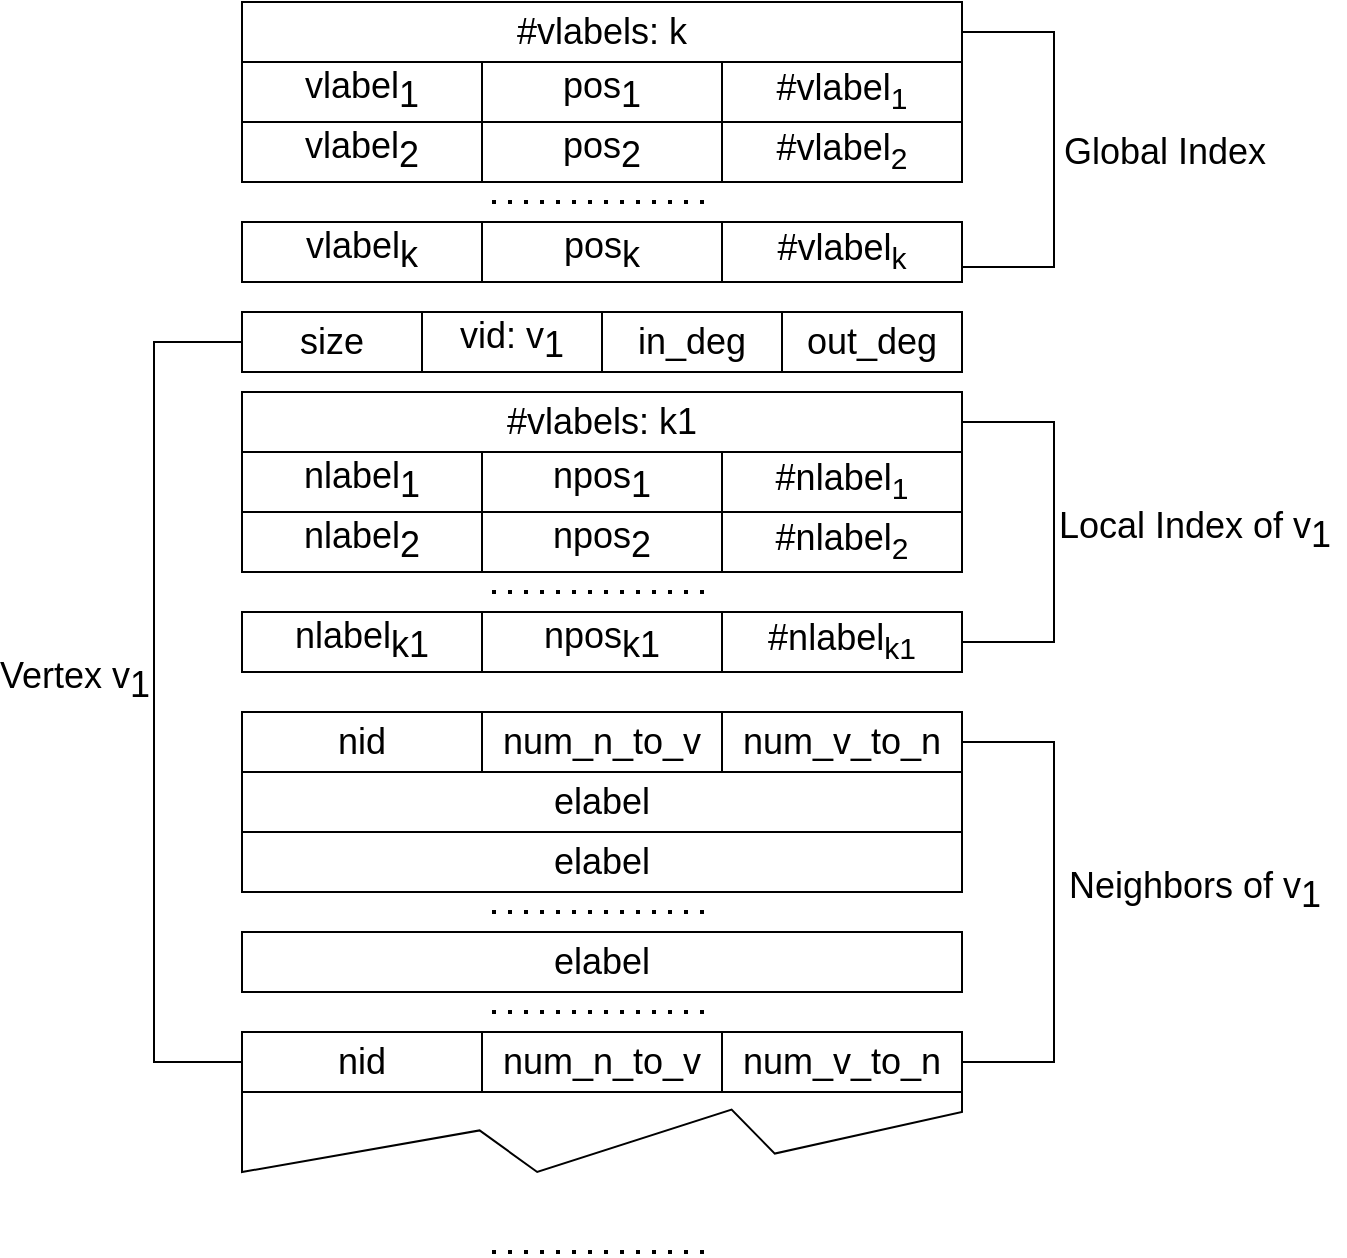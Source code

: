 <mxfile version="14.1.8" type="device"><diagram id="-nu_sZ_7hcwnp6SFdHok" name="Page-1"><mxGraphModel dx="1102" dy="807" grid="1" gridSize="10" guides="1" tooltips="1" connect="1" arrows="1" fold="1" page="1" pageScale="1" pageWidth="827" pageHeight="1169" math="0" shadow="0"><root><mxCell id="0"/><mxCell id="1" parent="0"/><mxCell id="3EB-qwEZo_CReJzb1TH5-4" style="edgeStyle=orthogonalEdgeStyle;rounded=0;orthogonalLoop=1;jettySize=auto;html=1;exitX=1;exitY=0.5;exitDx=0;exitDy=0;entryX=1;entryY=0.75;entryDx=0;entryDy=0;startArrow=none;startFill=0;fontSize=18;endArrow=none;endFill=0;" parent="1" source="lxXTadfLyXNNa9mBWRx5-1" target="lxXTadfLyXNNa9mBWRx5-18" edge="1"><mxGeometry relative="1" as="geometry"><Array as="points"><mxPoint x="640" y="15"/><mxPoint x="640" y="133"/></Array></mxGeometry></mxCell><mxCell id="lxXTadfLyXNNa9mBWRx5-1" value="&lt;font style=&quot;font-size: 18px;&quot;&gt;#vlabels: k&lt;/font&gt;" style="rounded=0;whiteSpace=wrap;html=1;fontSize=18;" parent="1" vertex="1"><mxGeometry x="234" width="360" height="30" as="geometry"/></mxCell><mxCell id="lxXTadfLyXNNa9mBWRx5-6" value="" style="group;fontSize=18;" parent="1" vertex="1" connectable="0"><mxGeometry x="234" y="30" width="360" height="30" as="geometry"/></mxCell><mxCell id="lxXTadfLyXNNa9mBWRx5-3" value="&lt;font style=&quot;font-size: 18px;&quot;&gt;vlabel&lt;sub style=&quot;font-size: 18px;&quot;&gt;1&lt;/sub&gt;&lt;/font&gt;" style="rounded=0;whiteSpace=wrap;html=1;fontSize=18;" parent="lxXTadfLyXNNa9mBWRx5-6" vertex="1"><mxGeometry width="120" height="30" as="geometry"/></mxCell><mxCell id="lxXTadfLyXNNa9mBWRx5-4" value="&lt;font style=&quot;font-size: 18px;&quot;&gt;pos&lt;sub style=&quot;font-size: 18px;&quot;&gt;1&lt;/sub&gt;&lt;/font&gt;" style="rounded=0;whiteSpace=wrap;html=1;fontSize=18;" parent="lxXTadfLyXNNa9mBWRx5-6" vertex="1"><mxGeometry x="120" width="120" height="30" as="geometry"/></mxCell><mxCell id="lxXTadfLyXNNa9mBWRx5-5" value="#vlabel&lt;sub&gt;1&lt;/sub&gt;" style="rounded=0;whiteSpace=wrap;html=1;fontSize=18;" parent="lxXTadfLyXNNa9mBWRx5-6" vertex="1"><mxGeometry x="240" width="120" height="30" as="geometry"/></mxCell><mxCell id="lxXTadfLyXNNa9mBWRx5-7" value="" style="group;fontSize=18;" parent="1" vertex="1" connectable="0"><mxGeometry x="234" y="60" width="360" height="30" as="geometry"/></mxCell><mxCell id="lxXTadfLyXNNa9mBWRx5-8" value="&lt;font style=&quot;font-size: 18px;&quot;&gt;vlabel&lt;sub style=&quot;font-size: 18px;&quot;&gt;2&lt;/sub&gt;&lt;/font&gt;" style="rounded=0;whiteSpace=wrap;html=1;fontSize=18;" parent="lxXTadfLyXNNa9mBWRx5-7" vertex="1"><mxGeometry width="120" height="30" as="geometry"/></mxCell><mxCell id="lxXTadfLyXNNa9mBWRx5-9" value="&lt;font style=&quot;font-size: 18px;&quot;&gt;pos&lt;sub style=&quot;font-size: 18px;&quot;&gt;2&lt;/sub&gt;&lt;/font&gt;" style="rounded=0;whiteSpace=wrap;html=1;fontSize=18;" parent="lxXTadfLyXNNa9mBWRx5-7" vertex="1"><mxGeometry x="120" width="120" height="30" as="geometry"/></mxCell><mxCell id="lxXTadfLyXNNa9mBWRx5-10" value="#vlabel&lt;sub&gt;2&lt;/sub&gt;" style="rounded=0;whiteSpace=wrap;html=1;fontSize=18;" parent="lxXTadfLyXNNa9mBWRx5-7" vertex="1"><mxGeometry x="240" width="120" height="30" as="geometry"/></mxCell><mxCell id="lxXTadfLyXNNa9mBWRx5-15" value="" style="group;fontSize=18;" parent="1" vertex="1" connectable="0"><mxGeometry x="234" y="110" width="360" height="30" as="geometry"/></mxCell><mxCell id="lxXTadfLyXNNa9mBWRx5-16" value="vlabel&lt;span style=&quot;font-size: 18px;&quot;&gt;&lt;sub style=&quot;font-size: 18px;&quot;&gt;k&lt;/sub&gt;&lt;/span&gt;" style="rounded=0;whiteSpace=wrap;html=1;fontSize=18;" parent="lxXTadfLyXNNa9mBWRx5-15" vertex="1"><mxGeometry width="120" height="30" as="geometry"/></mxCell><mxCell id="lxXTadfLyXNNa9mBWRx5-17" value="pos&lt;span style=&quot;font-size: 18px;&quot;&gt;&lt;sub style=&quot;font-size: 18px;&quot;&gt;k&lt;/sub&gt;&lt;/span&gt;" style="rounded=0;whiteSpace=wrap;html=1;fontSize=18;" parent="lxXTadfLyXNNa9mBWRx5-15" vertex="1"><mxGeometry x="120" width="120" height="30" as="geometry"/></mxCell><mxCell id="lxXTadfLyXNNa9mBWRx5-18" value="#vlabel&lt;sub&gt;k&lt;/sub&gt;" style="rounded=0;whiteSpace=wrap;html=1;fontSize=18;" parent="lxXTadfLyXNNa9mBWRx5-15" vertex="1"><mxGeometry x="240" width="120" height="30" as="geometry"/></mxCell><mxCell id="lxXTadfLyXNNa9mBWRx5-19" value="" style="endArrow=none;dashed=1;html=1;dashPattern=1 3;strokeWidth=2;spacing=2;verticalAlign=middle;fontSize=18;" parent="1" edge="1"><mxGeometry width="50" height="50" relative="1" as="geometry"><mxPoint x="359" y="100" as="sourcePoint"/><mxPoint x="469" y="100" as="targetPoint"/></mxGeometry></mxCell><mxCell id="3EB-qwEZo_CReJzb1TH5-2" style="edgeStyle=orthogonalEdgeStyle;rounded=0;orthogonalLoop=1;jettySize=auto;html=1;exitX=1;exitY=0.5;exitDx=0;exitDy=0;entryX=1;entryY=0.5;entryDx=0;entryDy=0;startArrow=none;startFill=0;fontSize=18;endArrow=none;endFill=0;" parent="1" source="lxXTadfLyXNNa9mBWRx5-24" target="lxXTadfLyXNNa9mBWRx5-36" edge="1"><mxGeometry relative="1" as="geometry"><Array as="points"><mxPoint x="640" y="210"/><mxPoint x="640" y="320"/></Array></mxGeometry></mxCell><mxCell id="lxXTadfLyXNNa9mBWRx5-24" value="#vlabels: k&lt;span style=&quot;font-size: 18px&quot;&gt;1&lt;/span&gt;" style="rounded=0;whiteSpace=wrap;html=1;fontSize=18;" parent="1" vertex="1"><mxGeometry x="234" y="195" width="360" height="30" as="geometry"/></mxCell><mxCell id="lxXTadfLyXNNa9mBWRx5-25" value="" style="group;fontSize=18;" parent="1" vertex="1" connectable="0"><mxGeometry x="234" y="225" width="360" height="30" as="geometry"/></mxCell><mxCell id="lxXTadfLyXNNa9mBWRx5-26" value="nlabel&lt;sub style=&quot;font-size: 18px&quot;&gt;1&lt;/sub&gt;" style="rounded=0;whiteSpace=wrap;html=1;fontSize=18;" parent="lxXTadfLyXNNa9mBWRx5-25" vertex="1"><mxGeometry width="120" height="30" as="geometry"/></mxCell><mxCell id="lxXTadfLyXNNa9mBWRx5-27" value="npos&lt;sub style=&quot;font-size: 18px&quot;&gt;1&lt;/sub&gt;" style="rounded=0;whiteSpace=wrap;html=1;fontSize=18;" parent="lxXTadfLyXNNa9mBWRx5-25" vertex="1"><mxGeometry x="120" width="120" height="30" as="geometry"/></mxCell><mxCell id="lxXTadfLyXNNa9mBWRx5-28" value="#nlabel&lt;sub&gt;1&lt;/sub&gt;" style="rounded=0;whiteSpace=wrap;html=1;fontSize=18;" parent="lxXTadfLyXNNa9mBWRx5-25" vertex="1"><mxGeometry x="240" width="120" height="30" as="geometry"/></mxCell><mxCell id="lxXTadfLyXNNa9mBWRx5-29" value="" style="group;fontSize=18;" parent="1" vertex="1" connectable="0"><mxGeometry x="234" y="255" width="360" height="30" as="geometry"/></mxCell><mxCell id="lxXTadfLyXNNa9mBWRx5-30" value="nlabel&lt;span style=&quot;font-size: 18px&quot;&gt;&lt;sub style=&quot;font-size: 18px&quot;&gt;2&lt;/sub&gt;&lt;/span&gt;" style="rounded=0;whiteSpace=wrap;html=1;fontSize=18;" parent="lxXTadfLyXNNa9mBWRx5-29" vertex="1"><mxGeometry width="120" height="30" as="geometry"/></mxCell><mxCell id="lxXTadfLyXNNa9mBWRx5-31" value="npos&lt;span style=&quot;font-size: 18px&quot;&gt;&lt;sub style=&quot;font-size: 18px&quot;&gt;2&lt;/sub&gt;&lt;/span&gt;" style="rounded=0;whiteSpace=wrap;html=1;fontSize=18;" parent="lxXTadfLyXNNa9mBWRx5-29" vertex="1"><mxGeometry x="120" width="120" height="30" as="geometry"/></mxCell><mxCell id="lxXTadfLyXNNa9mBWRx5-32" value="#nlabel&lt;sub&gt;2&lt;/sub&gt;" style="rounded=0;whiteSpace=wrap;html=1;fontSize=18;" parent="lxXTadfLyXNNa9mBWRx5-29" vertex="1"><mxGeometry x="240" width="120" height="30" as="geometry"/></mxCell><mxCell id="lxXTadfLyXNNa9mBWRx5-33" value="" style="group;fontSize=18;" parent="1" vertex="1" connectable="0"><mxGeometry x="234" y="305" width="360" height="30" as="geometry"/></mxCell><mxCell id="lxXTadfLyXNNa9mBWRx5-34" value="nlabel&lt;span style=&quot;font-size: 18px&quot;&gt;&lt;sub style=&quot;font-size: 18px&quot;&gt;k1&lt;/sub&gt;&lt;/span&gt;" style="rounded=0;whiteSpace=wrap;html=1;fontSize=18;" parent="lxXTadfLyXNNa9mBWRx5-33" vertex="1"><mxGeometry width="120" height="30" as="geometry"/></mxCell><mxCell id="lxXTadfLyXNNa9mBWRx5-35" value="npos&lt;span style=&quot;font-size: 18px&quot;&gt;&lt;sub style=&quot;font-size: 18px&quot;&gt;k1&lt;/sub&gt;&lt;/span&gt;" style="rounded=0;whiteSpace=wrap;html=1;fontSize=18;" parent="lxXTadfLyXNNa9mBWRx5-33" vertex="1"><mxGeometry x="120" width="120" height="30" as="geometry"/></mxCell><mxCell id="lxXTadfLyXNNa9mBWRx5-36" value="#nlabel&lt;sub&gt;k1&lt;/sub&gt;" style="rounded=0;whiteSpace=wrap;html=1;fontSize=18;" parent="lxXTadfLyXNNa9mBWRx5-33" vertex="1"><mxGeometry x="240" width="120" height="30" as="geometry"/></mxCell><mxCell id="lxXTadfLyXNNa9mBWRx5-37" value="" style="endArrow=none;dashed=1;html=1;dashPattern=1 3;strokeWidth=2;spacing=2;verticalAlign=middle;fontSize=18;" parent="1" edge="1"><mxGeometry width="50" height="50" relative="1" as="geometry"><mxPoint x="359" y="295" as="sourcePoint"/><mxPoint x="469" y="295" as="targetPoint"/></mxGeometry></mxCell><mxCell id="lxXTadfLyXNNa9mBWRx5-38" value="" style="group;fontSize=18;" parent="1" vertex="1" connectable="0"><mxGeometry x="234" y="155" width="360" height="30" as="geometry"/></mxCell><mxCell id="lxXTadfLyXNNa9mBWRx5-20" value="size" style="rounded=0;whiteSpace=wrap;html=1;fontSize=18;" parent="lxXTadfLyXNNa9mBWRx5-38" vertex="1"><mxGeometry width="90" height="30" as="geometry"/></mxCell><mxCell id="lxXTadfLyXNNa9mBWRx5-21" value="vid: v&lt;sub style=&quot;font-size: 18px;&quot;&gt;1&lt;/sub&gt;" style="rounded=0;whiteSpace=wrap;html=1;fontSize=18;" parent="lxXTadfLyXNNa9mBWRx5-38" vertex="1"><mxGeometry x="90" width="90" height="30" as="geometry"/></mxCell><mxCell id="lxXTadfLyXNNa9mBWRx5-22" value="in_deg" style="rounded=0;whiteSpace=wrap;html=1;fontSize=18;" parent="lxXTadfLyXNNa9mBWRx5-38" vertex="1"><mxGeometry x="180" width="90" height="30" as="geometry"/></mxCell><mxCell id="lxXTadfLyXNNa9mBWRx5-23" value="out_deg" style="rounded=0;whiteSpace=wrap;html=1;fontSize=18;" parent="lxXTadfLyXNNa9mBWRx5-38" vertex="1"><mxGeometry x="270" width="90" height="30" as="geometry"/></mxCell><mxCell id="lxXTadfLyXNNa9mBWRx5-44" value="" style="group;fontSize=18;" parent="1" vertex="1" connectable="0"><mxGeometry x="234" y="355" width="360" height="30" as="geometry"/></mxCell><mxCell id="lxXTadfLyXNNa9mBWRx5-45" value="nid" style="rounded=0;whiteSpace=wrap;html=1;fontSize=18;" parent="lxXTadfLyXNNa9mBWRx5-44" vertex="1"><mxGeometry width="120" height="30" as="geometry"/></mxCell><mxCell id="lxXTadfLyXNNa9mBWRx5-46" value="num_n_to_v" style="rounded=0;whiteSpace=wrap;html=1;fontSize=18;" parent="lxXTadfLyXNNa9mBWRx5-44" vertex="1"><mxGeometry x="120" width="120" height="30" as="geometry"/></mxCell><mxCell id="lxXTadfLyXNNa9mBWRx5-47" value="num_v_to_n" style="rounded=0;whiteSpace=wrap;html=1;fontSize=18;" parent="lxXTadfLyXNNa9mBWRx5-44" vertex="1"><mxGeometry x="240" width="120" height="30" as="geometry"/></mxCell><mxCell id="lxXTadfLyXNNa9mBWRx5-52" value="elabel" style="rounded=0;whiteSpace=wrap;html=1;fontSize=18;" parent="1" vertex="1"><mxGeometry x="234" y="385" width="360" height="30" as="geometry"/></mxCell><mxCell id="lxXTadfLyXNNa9mBWRx5-53" value="elabel" style="rounded=0;whiteSpace=wrap;html=1;fontSize=18;" parent="1" vertex="1"><mxGeometry x="234" y="415" width="360" height="30" as="geometry"/></mxCell><mxCell id="lxXTadfLyXNNa9mBWRx5-54" value="" style="endArrow=none;dashed=1;html=1;dashPattern=1 3;strokeWidth=2;spacing=2;verticalAlign=middle;fontSize=18;" parent="1" edge="1"><mxGeometry width="50" height="50" relative="1" as="geometry"><mxPoint x="359" y="455" as="sourcePoint"/><mxPoint x="469" y="455" as="targetPoint"/></mxGeometry></mxCell><mxCell id="lxXTadfLyXNNa9mBWRx5-55" value="elabel" style="rounded=0;whiteSpace=wrap;html=1;fontSize=18;" parent="1" vertex="1"><mxGeometry x="234" y="465" width="360" height="30" as="geometry"/></mxCell><mxCell id="lxXTadfLyXNNa9mBWRx5-75" style="edgeStyle=orthogonalEdgeStyle;rounded=0;orthogonalLoop=1;jettySize=auto;html=1;exitX=0;exitY=0.5;exitDx=0;exitDy=0;startArrow=none;startFill=0;endArrow=none;endFill=0;entryX=0;entryY=0.5;entryDx=0;entryDy=0;fontSize=18;" parent="1" source="lxXTadfLyXNNa9mBWRx5-20" target="lxXTadfLyXNNa9mBWRx5-90" edge="1"><mxGeometry relative="1" as="geometry"><mxPoint x="110" y="595" as="targetPoint"/><Array as="points"><mxPoint x="190" y="170"/><mxPoint x="190" y="530"/></Array></mxGeometry></mxCell><mxCell id="lxXTadfLyXNNa9mBWRx5-79" value="&lt;font style=&quot;font-size: 18px&quot;&gt;Vertex v&lt;sub style=&quot;font-size: 18px&quot;&gt;1&lt;/sub&gt;&lt;/font&gt;" style="edgeLabel;html=1;align=center;verticalAlign=middle;resizable=0;points=[];fontSize=18;" parent="lxXTadfLyXNNa9mBWRx5-75" vertex="1" connectable="0"><mxGeometry x="-0.061" y="2" relative="1" as="geometry"><mxPoint x="-42" y="3" as="offset"/></mxGeometry></mxCell><mxCell id="lxXTadfLyXNNa9mBWRx5-78" style="edgeStyle=orthogonalEdgeStyle;rounded=0;orthogonalLoop=1;jettySize=auto;html=1;exitX=1;exitY=0.5;exitDx=0;exitDy=0;startArrow=none;startFill=0;endArrow=none;endFill=0;entryX=1;entryY=0.5;entryDx=0;entryDy=0;fontSize=18;" parent="1" source="lxXTadfLyXNNa9mBWRx5-47" target="lxXTadfLyXNNa9mBWRx5-92" edge="1"><mxGeometry relative="1" as="geometry"><mxPoint x="660" y="585" as="targetPoint"/><Array as="points"><mxPoint x="640" y="370"/><mxPoint x="640" y="530"/></Array></mxGeometry></mxCell><mxCell id="lxXTadfLyXNNa9mBWRx5-80" value="&lt;font style=&quot;font-size: 18px&quot;&gt;Neighbors of v&lt;sub style=&quot;font-size: 18px&quot;&gt;1&lt;/sub&gt;&lt;/font&gt;" style="edgeLabel;html=1;align=center;verticalAlign=middle;resizable=0;points=[];fontSize=18;" parent="lxXTadfLyXNNa9mBWRx5-78" vertex="1" connectable="0"><mxGeometry x="-0.224" y="-1" relative="1" as="geometry"><mxPoint x="71" y="23" as="offset"/></mxGeometry></mxCell><mxCell id="lxXTadfLyXNNa9mBWRx5-69" value="" style="endArrow=none;dashed=1;html=1;dashPattern=1 3;strokeWidth=2;spacing=2;verticalAlign=middle;fontSize=18;" parent="1" edge="1"><mxGeometry x="234" y="505" width="50" height="50" as="geometry"><mxPoint x="359" y="505" as="sourcePoint"/><mxPoint x="469" y="505" as="targetPoint"/></mxGeometry></mxCell><mxCell id="lxXTadfLyXNNa9mBWRx5-82" value="" style="verticalLabelPosition=bottom;verticalAlign=top;html=1;shape=mxgraph.basic.polygon;polyCoords=[[0,0],[1,0],[1,0.25],[0.74,0.77],[0.68,0.22],[0.41,1],[0.33,0.48],[0,1]];polyline=0;shadow=0;fontSize=18;" parent="1" vertex="1"><mxGeometry x="234" y="545" width="360" height="40" as="geometry"/></mxCell><mxCell id="lxXTadfLyXNNa9mBWRx5-89" value="" style="group;fontSize=18;" parent="1" vertex="1" connectable="0"><mxGeometry x="234" y="515" width="360" height="30" as="geometry"/></mxCell><mxCell id="lxXTadfLyXNNa9mBWRx5-90" value="nid" style="rounded=0;whiteSpace=wrap;html=1;fontSize=18;" parent="lxXTadfLyXNNa9mBWRx5-89" vertex="1"><mxGeometry width="120" height="30" as="geometry"/></mxCell><mxCell id="lxXTadfLyXNNa9mBWRx5-91" value="num_n_to_v" style="rounded=0;whiteSpace=wrap;html=1;fontSize=18;" parent="lxXTadfLyXNNa9mBWRx5-89" vertex="1"><mxGeometry x="120" width="120" height="30" as="geometry"/></mxCell><mxCell id="lxXTadfLyXNNa9mBWRx5-92" value="num_v_to_n" style="rounded=0;whiteSpace=wrap;html=1;fontSize=18;" parent="lxXTadfLyXNNa9mBWRx5-89" vertex="1"><mxGeometry x="240" width="120" height="30" as="geometry"/></mxCell><mxCell id="lxXTadfLyXNNa9mBWRx5-104" value="" style="endArrow=none;dashed=1;html=1;dashPattern=1 3;strokeWidth=2;spacing=2;verticalAlign=middle;fontSize=18;" parent="1" edge="1"><mxGeometry x="234" y="625" width="50" height="50" as="geometry"><mxPoint x="359" y="625" as="sourcePoint"/><mxPoint x="469" y="625" as="targetPoint"/></mxGeometry></mxCell><mxCell id="3EB-qwEZo_CReJzb1TH5-3" value="Local Index of v&lt;sub style=&quot;font-size: 18px;&quot;&gt;1&lt;/sub&gt;" style="text;html=1;align=center;verticalAlign=middle;resizable=0;points=[];autosize=1;fontSize=18;" parent="1" vertex="1"><mxGeometry x="635" y="250" width="150" height="30" as="geometry"/></mxCell><mxCell id="3EB-qwEZo_CReJzb1TH5-5" value="Global Index" style="text;html=1;align=center;verticalAlign=middle;resizable=0;points=[];autosize=1;fontSize=18;" parent="1" vertex="1"><mxGeometry x="635" y="60" width="120" height="30" as="geometry"/></mxCell></root></mxGraphModel></diagram></mxfile>